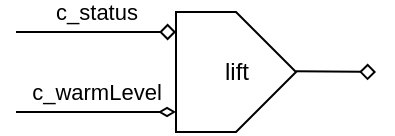 <mxfile version="24.4.13" type="device">
  <diagram name="ページ1" id="42H9jDr6V-7Gried8b2a">
    <mxGraphModel dx="361" dy="363" grid="1" gridSize="10" guides="1" tooltips="1" connect="1" arrows="1" fold="1" page="1" pageScale="1" pageWidth="827" pageHeight="1169" math="0" shadow="0">
      <root>
        <mxCell id="0" />
        <mxCell id="1" parent="0" />
        <mxCell id="VfYN1ca1YSw0TUcbvuA0-1" value="" style="endArrow=diamond;html=1;rounded=0;endFill=0;" parent="1" edge="1">
          <mxGeometry width="50" height="50" relative="1" as="geometry">
            <mxPoint x="40" y="240" as="sourcePoint" />
            <mxPoint x="120" y="240" as="targetPoint" />
          </mxGeometry>
        </mxCell>
        <mxCell id="VfYN1ca1YSw0TUcbvuA0-2" value="c_status" style="edgeLabel;html=1;align=center;verticalAlign=middle;resizable=0;points=[];" parent="VfYN1ca1YSw0TUcbvuA0-1" vertex="1" connectable="0">
          <mxGeometry x="0.173" y="2" relative="1" as="geometry">
            <mxPoint x="-7" y="-8" as="offset" />
          </mxGeometry>
        </mxCell>
        <mxCell id="VfYN1ca1YSw0TUcbvuA0-3" value="" style="endArrow=diamondThin;html=1;rounded=0;endFill=0;" parent="1" edge="1">
          <mxGeometry width="50" height="50" relative="1" as="geometry">
            <mxPoint x="40" y="280" as="sourcePoint" />
            <mxPoint x="120" y="280" as="targetPoint" />
          </mxGeometry>
        </mxCell>
        <mxCell id="VfYN1ca1YSw0TUcbvuA0-4" value="c_warmLevel" style="edgeLabel;html=1;align=center;verticalAlign=middle;resizable=0;points=[];" parent="VfYN1ca1YSw0TUcbvuA0-3" vertex="1" connectable="0">
          <mxGeometry x="0.173" y="2" relative="1" as="geometry">
            <mxPoint x="-7" y="-8" as="offset" />
          </mxGeometry>
        </mxCell>
        <mxCell id="VfYN1ca1YSw0TUcbvuA0-6" value="" style="endArrow=diamond;html=1;rounded=0;endFill=0;" parent="1" edge="1">
          <mxGeometry width="50" height="50" relative="1" as="geometry">
            <mxPoint x="180" y="259.62" as="sourcePoint" />
            <mxPoint x="220" y="260" as="targetPoint" />
          </mxGeometry>
        </mxCell>
        <mxCell id="VfYN1ca1YSw0TUcbvuA0-7" value="lift" style="verticalLabelPosition=middle;verticalAlign=middle;html=1;shape=offPageConnector;rounded=0;size=0.5;direction=north;labelPosition=center;align=center;" parent="1" vertex="1">
          <mxGeometry x="120" y="230" width="60" height="60" as="geometry" />
        </mxCell>
      </root>
    </mxGraphModel>
  </diagram>
</mxfile>
